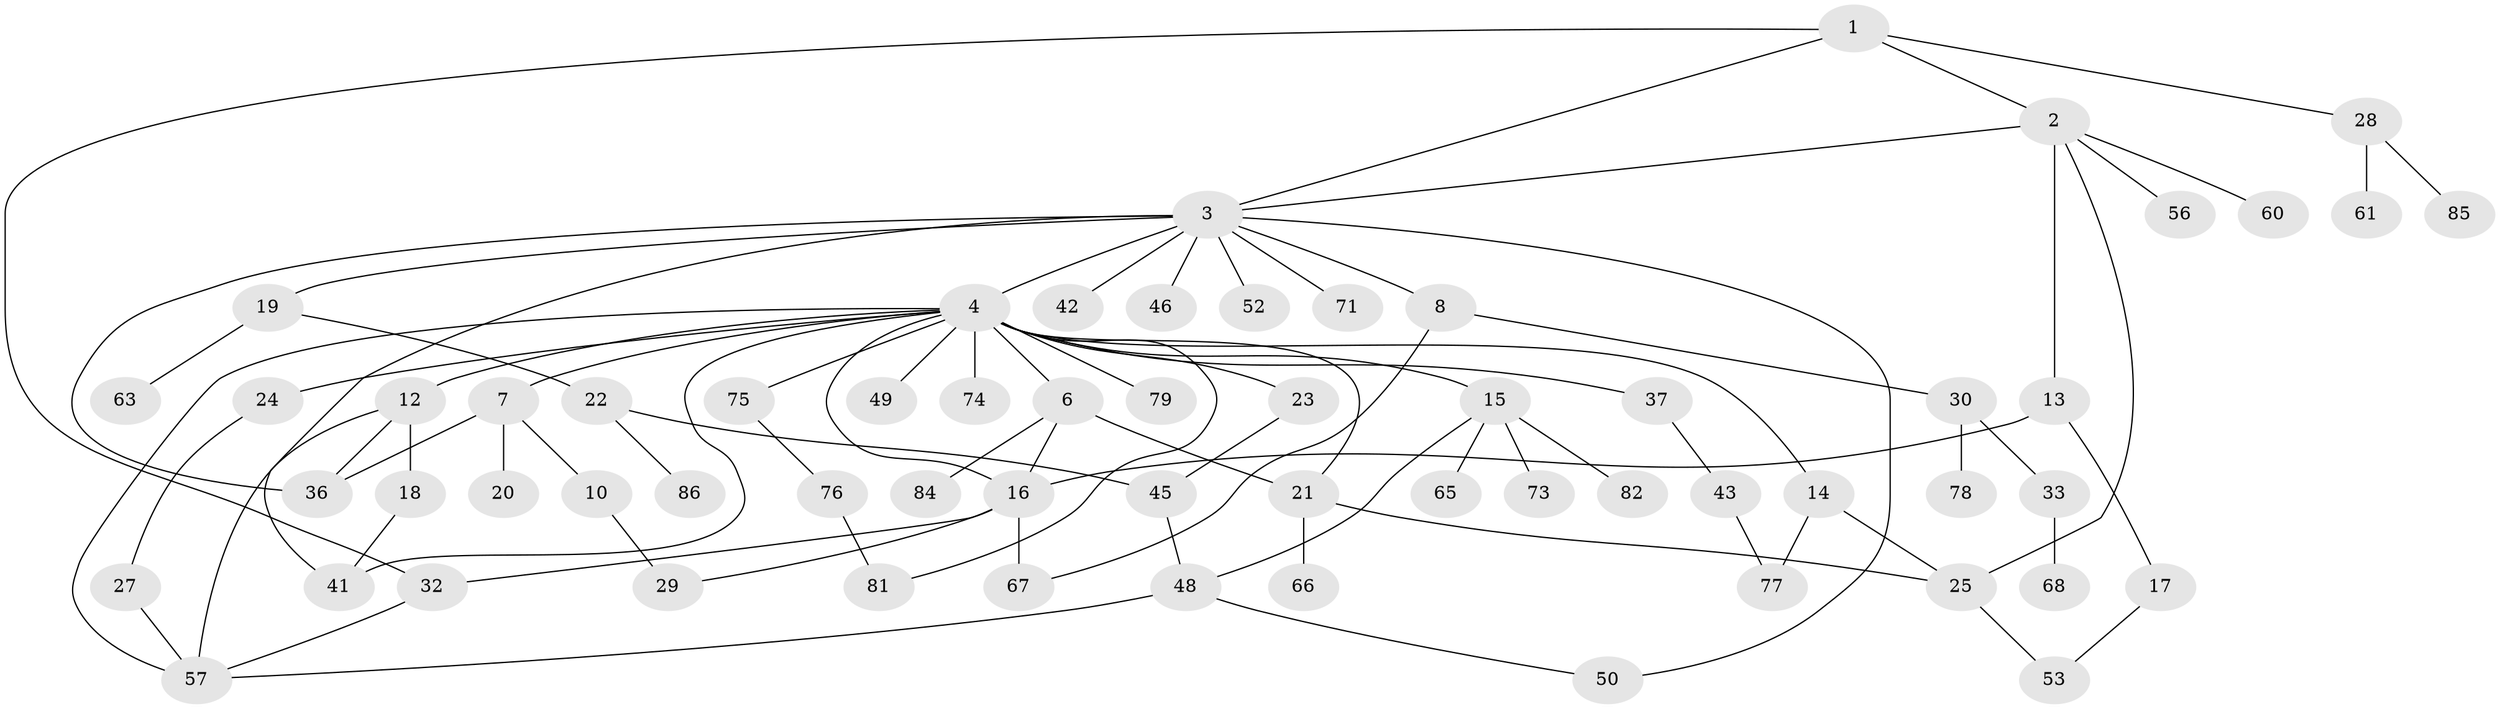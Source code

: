 // original degree distribution, {4: 0.15730337078651685, 7: 0.02247191011235955, 9: 0.02247191011235955, 6: 0.011235955056179775, 3: 0.20224719101123595, 2: 0.3146067415730337, 5: 0.011235955056179775, 1: 0.25842696629213485}
// Generated by graph-tools (version 1.1) at 2025/16/03/04/25 18:16:57]
// undirected, 62 vertices, 84 edges
graph export_dot {
graph [start="1"]
  node [color=gray90,style=filled];
  1;
  2;
  3 [super="+11+35"];
  4 [super="+9+5"];
  6;
  7;
  8 [super="+47"];
  10;
  12 [super="+44"];
  13 [super="+62"];
  14;
  15;
  16 [super="+88+51+31"];
  17;
  18 [super="+34"];
  19;
  20;
  21 [super="+40"];
  22;
  23;
  24;
  25 [super="+26"];
  27 [super="+54"];
  28;
  29 [super="+55"];
  30;
  32;
  33 [super="+69"];
  36;
  37;
  41;
  42;
  43 [super="+89"];
  45 [super="+80"];
  46;
  48 [super="+83+87"];
  49;
  50;
  52;
  53;
  56;
  57 [super="+58"];
  60;
  61;
  63;
  65;
  66;
  67;
  68;
  71;
  73;
  74;
  75;
  76;
  77;
  78;
  79;
  81;
  82;
  84;
  85;
  86;
  1 -- 2;
  1 -- 3;
  1 -- 28;
  1 -- 32;
  2 -- 13;
  2 -- 56;
  2 -- 60;
  2 -- 3 [weight=2];
  2 -- 25;
  3 -- 4;
  3 -- 8;
  3 -- 19 [weight=2];
  3 -- 36;
  3 -- 52;
  3 -- 42;
  3 -- 50;
  3 -- 71;
  3 -- 41;
  3 -- 46;
  4 -- 23;
  4 -- 24;
  4 -- 49;
  4 -- 16;
  4 -- 37;
  4 -- 57;
  4 -- 74;
  4 -- 12;
  4 -- 6;
  4 -- 7;
  4 -- 41;
  4 -- 75;
  4 -- 14;
  4 -- 15;
  4 -- 79;
  4 -- 81;
  4 -- 21;
  6 -- 21;
  6 -- 84;
  6 -- 16;
  7 -- 10;
  7 -- 20;
  7 -- 36;
  8 -- 30;
  8 -- 67;
  10 -- 29;
  12 -- 18;
  12 -- 36;
  12 -- 57;
  13 -- 17;
  13 -- 16;
  14 -- 25;
  14 -- 77;
  15 -- 65;
  15 -- 73;
  15 -- 82;
  15 -- 48;
  16 -- 32;
  16 -- 67 [weight=2];
  16 -- 29;
  17 -- 53;
  18 -- 41;
  19 -- 22;
  19 -- 63;
  21 -- 66;
  21 -- 25;
  22 -- 86;
  22 -- 45;
  23 -- 45;
  24 -- 27;
  25 -- 53;
  27 -- 57;
  28 -- 61;
  28 -- 85;
  30 -- 33;
  30 -- 78;
  32 -- 57;
  33 -- 68;
  37 -- 43;
  43 -- 77;
  45 -- 48;
  48 -- 50;
  48 -- 57;
  75 -- 76;
  76 -- 81;
}
